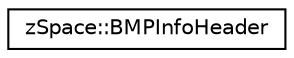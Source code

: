 digraph "Graphical Class Hierarchy"
{
 // LATEX_PDF_SIZE
  edge [fontname="Helvetica",fontsize="10",labelfontname="Helvetica",labelfontsize="10"];
  node [fontname="Helvetica",fontsize="10",shape=record];
  rankdir="LR";
  Node0 [label="zSpace::BMPInfoHeader",height=0.2,width=0.4,color="black", fillcolor="white", style="filled",URL="$structz_space_1_1_b_m_p_info_header.html",tooltip="A bitmap information header."];
}
